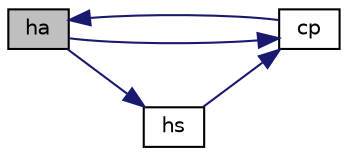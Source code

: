 digraph "ha"
{
  bgcolor="transparent";
  edge [fontname="Helvetica",fontsize="10",labelfontname="Helvetica",labelfontsize="10"];
  node [fontname="Helvetica",fontsize="10",shape=record];
  rankdir="LR";
  Node1 [label="ha",height=0.2,width=0.4,color="black", fillcolor="grey75", style="filled", fontcolor="black"];
  Node1 -> Node2 [color="midnightblue",fontsize="10",style="solid",fontname="Helvetica"];
  Node2 [label="cp",height=0.2,width=0.4,color="black",URL="$a00617.html#ad34fc523196eb59f189c7538bd76adda",tooltip="Heat capacity at constant pressure [J/(kmol K)]. "];
  Node2 -> Node1 [color="midnightblue",fontsize="10",style="solid",fontname="Helvetica"];
  Node1 -> Node3 [color="midnightblue",fontsize="10",style="solid",fontname="Helvetica"];
  Node3 [label="hs",height=0.2,width=0.4,color="black",URL="$a00617.html#a856fc5068853e4f8d58cb908fc57efa9",tooltip="Sensible Enthalpy [J/kmol]. "];
  Node3 -> Node2 [color="midnightblue",fontsize="10",style="solid",fontname="Helvetica"];
}
